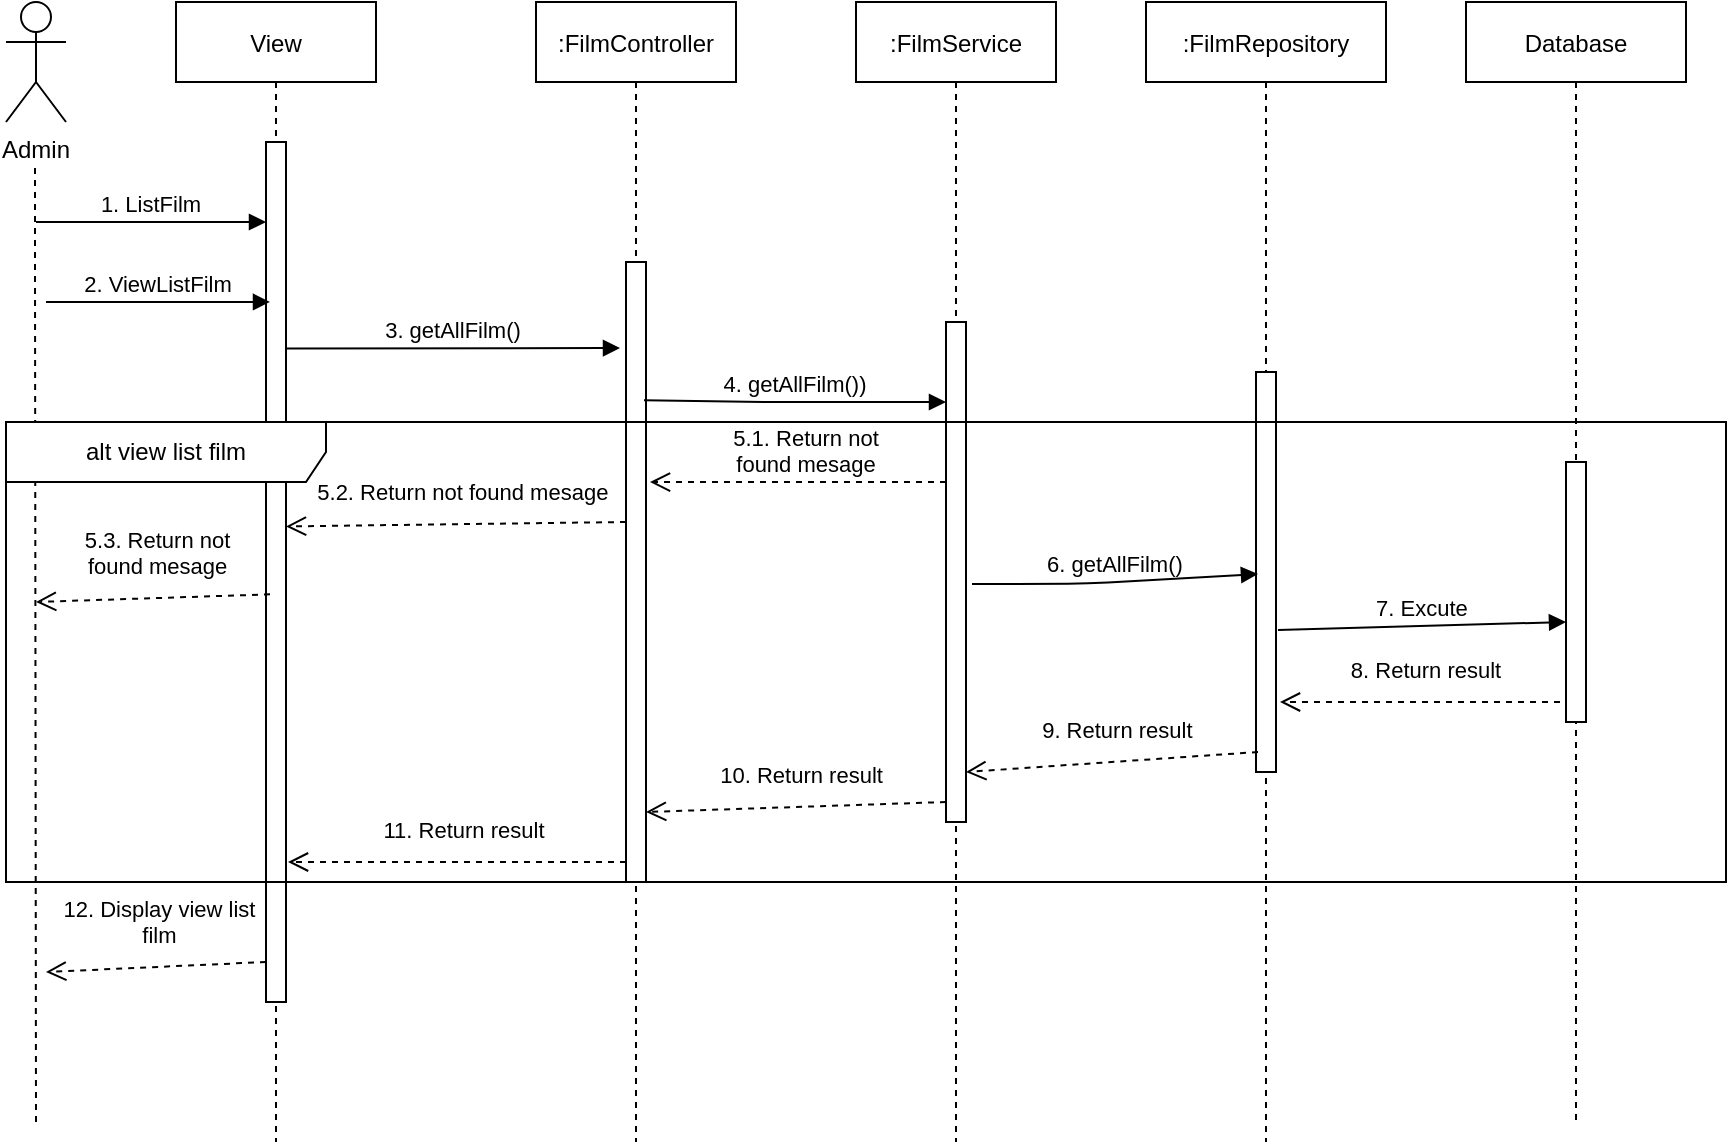 <mxfile version="14.9.0" type="device" pages="3"><diagram id="VGHnO8Fe7ZHo4uM4WWJl" name="Page-1"><mxGraphModel dx="1513" dy="737" grid="1" gridSize="10" guides="1" tooltips="1" connect="1" arrows="1" fold="1" page="1" pageScale="1" pageWidth="827" pageHeight="1169" math="0" shadow="0"><root><mxCell id="0"/><mxCell id="1" parent="0"/><mxCell id="k5KlxT61bmvbkfOIbVZ8-1" value="View" style="shape=umlLifeline;perimeter=lifelinePerimeter;container=1;collapsible=0;recursiveResize=0;rounded=0;shadow=0;strokeWidth=1;" vertex="1" parent="1"><mxGeometry x="265" y="70" width="100" height="570" as="geometry"/></mxCell><mxCell id="k5KlxT61bmvbkfOIbVZ8-2" value="" style="points=[];perimeter=orthogonalPerimeter;rounded=0;shadow=0;strokeWidth=1;" vertex="1" parent="k5KlxT61bmvbkfOIbVZ8-1"><mxGeometry x="45" y="70" width="10" height="430" as="geometry"/></mxCell><mxCell id="k5KlxT61bmvbkfOIbVZ8-3" value=":FilmController" style="shape=umlLifeline;perimeter=lifelinePerimeter;container=1;collapsible=0;recursiveResize=0;rounded=0;shadow=0;strokeWidth=1;" vertex="1" parent="1"><mxGeometry x="445" y="70" width="100" height="570" as="geometry"/></mxCell><mxCell id="k5KlxT61bmvbkfOIbVZ8-4" value="" style="points=[];perimeter=orthogonalPerimeter;rounded=0;shadow=0;strokeWidth=1;" vertex="1" parent="k5KlxT61bmvbkfOIbVZ8-3"><mxGeometry x="45" y="130" width="10" height="310" as="geometry"/></mxCell><mxCell id="k5KlxT61bmvbkfOIbVZ8-5" value="3. getAllFilm()" style="verticalAlign=bottom;endArrow=block;shadow=0;strokeWidth=1;exitX=1;exitY=0.24;exitDx=0;exitDy=0;exitPerimeter=0;" edge="1" parent="1" source="k5KlxT61bmvbkfOIbVZ8-2"><mxGeometry relative="1" as="geometry"><mxPoint x="420" y="150" as="sourcePoint"/><mxPoint x="487" y="243" as="targetPoint"/><Array as="points"/></mxGeometry></mxCell><mxCell id="k5KlxT61bmvbkfOIbVZ8-6" value=":FilmService" style="shape=umlLifeline;perimeter=lifelinePerimeter;container=1;collapsible=0;recursiveResize=0;rounded=0;shadow=0;strokeWidth=1;" vertex="1" parent="1"><mxGeometry x="605" y="70" width="100" height="570" as="geometry"/></mxCell><mxCell id="k5KlxT61bmvbkfOIbVZ8-7" value="" style="points=[];perimeter=orthogonalPerimeter;rounded=0;shadow=0;strokeWidth=1;" vertex="1" parent="k5KlxT61bmvbkfOIbVZ8-6"><mxGeometry x="45" y="160" width="10" height="250" as="geometry"/></mxCell><mxCell id="k5KlxT61bmvbkfOIbVZ8-8" value=":FilmRepository" style="shape=umlLifeline;perimeter=lifelinePerimeter;container=1;collapsible=0;recursiveResize=0;rounded=0;shadow=0;strokeWidth=1;" vertex="1" parent="1"><mxGeometry x="750" y="70" width="120" height="570" as="geometry"/></mxCell><mxCell id="k5KlxT61bmvbkfOIbVZ8-9" value="" style="points=[];perimeter=orthogonalPerimeter;rounded=0;shadow=0;strokeWidth=1;" vertex="1" parent="k5KlxT61bmvbkfOIbVZ8-8"><mxGeometry x="55" y="185" width="10" height="200" as="geometry"/></mxCell><mxCell id="k5KlxT61bmvbkfOIbVZ8-10" value="Database" style="shape=umlLifeline;perimeter=lifelinePerimeter;container=1;collapsible=0;recursiveResize=0;rounded=0;shadow=0;strokeWidth=1;" vertex="1" parent="1"><mxGeometry x="910" y="70" width="110" height="560" as="geometry"/></mxCell><mxCell id="k5KlxT61bmvbkfOIbVZ8-11" value="" style="points=[];perimeter=orthogonalPerimeter;rounded=0;shadow=0;strokeWidth=1;" vertex="1" parent="k5KlxT61bmvbkfOIbVZ8-10"><mxGeometry x="50" y="230" width="10" height="130" as="geometry"/></mxCell><mxCell id="k5KlxT61bmvbkfOIbVZ8-12" value="Admin" style="shape=umlActor;verticalLabelPosition=bottom;verticalAlign=top;outlineConnect=0;" vertex="1" parent="1"><mxGeometry x="180" y="70" width="30" height="60" as="geometry"/></mxCell><mxCell id="k5KlxT61bmvbkfOIbVZ8-13" value="" style="endArrow=none;dashed=1;html=1;strokeWidth=1;" edge="1" parent="1"><mxGeometry width="50" height="50" relative="1" as="geometry"><mxPoint x="195" y="630" as="sourcePoint"/><mxPoint x="194.5" y="150" as="targetPoint"/><Array as="points"><mxPoint x="194.5" y="200"/></Array></mxGeometry></mxCell><mxCell id="k5KlxT61bmvbkfOIbVZ8-14" value="1. ListFilm" style="verticalAlign=bottom;endArrow=block;shadow=0;strokeWidth=1;" edge="1" parent="1"><mxGeometry relative="1" as="geometry"><mxPoint x="195" y="180.0" as="sourcePoint"/><mxPoint x="310" y="180" as="targetPoint"/></mxGeometry></mxCell><mxCell id="k5KlxT61bmvbkfOIbVZ8-15" value="2. ViewListFilm" style="verticalAlign=bottom;endArrow=block;shadow=0;strokeWidth=1;entryX=0.2;entryY=0.186;entryDx=0;entryDy=0;entryPerimeter=0;" edge="1" parent="1" target="k5KlxT61bmvbkfOIbVZ8-2"><mxGeometry relative="1" as="geometry"><mxPoint x="200" y="220" as="sourcePoint"/><mxPoint x="315" y="219.5" as="targetPoint"/></mxGeometry></mxCell><mxCell id="k5KlxT61bmvbkfOIbVZ8-16" value="4. getAllFilm())" style="verticalAlign=bottom;endArrow=block;shadow=0;strokeWidth=1;exitX=0.9;exitY=0.223;exitDx=0;exitDy=0;exitPerimeter=0;" edge="1" parent="1" source="k5KlxT61bmvbkfOIbVZ8-4" target="k5KlxT61bmvbkfOIbVZ8-7"><mxGeometry relative="1" as="geometry"><mxPoint x="510" y="270" as="sourcePoint"/><mxPoint x="650" y="271" as="targetPoint"/><Array as="points"><mxPoint x="560" y="270"/></Array></mxGeometry></mxCell><mxCell id="k5KlxT61bmvbkfOIbVZ8-17" value="5.1. Return not &#10;found mesage" style="verticalAlign=bottom;endArrow=open;dashed=1;endSize=8;shadow=0;strokeWidth=1;entryX=1.2;entryY=0.355;entryDx=0;entryDy=0;entryPerimeter=0;" edge="1" parent="1" source="k5KlxT61bmvbkfOIbVZ8-7" target="k5KlxT61bmvbkfOIbVZ8-4"><mxGeometry x="-0.054" relative="1" as="geometry"><mxPoint x="480" y="320" as="targetPoint"/><mxPoint x="630" y="310" as="sourcePoint"/><Array as="points"><mxPoint x="550" y="310"/></Array><mxPoint as="offset"/></mxGeometry></mxCell><mxCell id="k5KlxT61bmvbkfOIbVZ8-18" value="5.2. Return not found mesage" style="verticalAlign=bottom;endArrow=open;dashed=1;endSize=8;shadow=0;strokeWidth=1;entryX=1;entryY=0.447;entryDx=0;entryDy=0;entryPerimeter=0;exitX=-0.1;exitY=0.692;exitDx=0;exitDy=0;exitPerimeter=0;" edge="1" parent="1" target="k5KlxT61bmvbkfOIbVZ8-2"><mxGeometry x="-0.041" y="-7" relative="1" as="geometry"><mxPoint x="340" y="332.14" as="targetPoint"/><mxPoint x="490" y="330" as="sourcePoint"/><Array as="points"/><mxPoint as="offset"/></mxGeometry></mxCell><mxCell id="k5KlxT61bmvbkfOIbVZ8-19" value="5.3. Return not &#10;found mesage" style="verticalAlign=bottom;endArrow=open;dashed=1;endSize=8;shadow=0;strokeWidth=1;exitX=0.2;exitY=0.526;exitDx=0;exitDy=0;exitPerimeter=0;" edge="1" parent="1" source="k5KlxT61bmvbkfOIbVZ8-2"><mxGeometry x="-0.041" y="-7" relative="1" as="geometry"><mxPoint x="195" y="370" as="targetPoint"/><mxPoint x="365" y="360" as="sourcePoint"/><Array as="points"/><mxPoint as="offset"/></mxGeometry></mxCell><mxCell id="k5KlxT61bmvbkfOIbVZ8-20" value="6. getAllFilm()" style="verticalAlign=bottom;endArrow=block;shadow=0;strokeWidth=1;exitX=1.3;exitY=0.524;exitDx=0;exitDy=0;exitPerimeter=0;entryX=0.1;entryY=0.505;entryDx=0;entryDy=0;entryPerimeter=0;" edge="1" parent="1" source="k5KlxT61bmvbkfOIbVZ8-7" target="k5KlxT61bmvbkfOIbVZ8-9"><mxGeometry relative="1" as="geometry"><mxPoint x="660" y="360" as="sourcePoint"/><mxPoint x="790" y="361" as="targetPoint"/><Array as="points"><mxPoint x="721" y="360.87"/></Array></mxGeometry></mxCell><mxCell id="k5KlxT61bmvbkfOIbVZ8-21" value="7. Excute" style="verticalAlign=bottom;endArrow=block;shadow=0;strokeWidth=1;exitX=1.1;exitY=0.645;exitDx=0;exitDy=0;exitPerimeter=0;" edge="1" parent="1" source="k5KlxT61bmvbkfOIbVZ8-9"><mxGeometry relative="1" as="geometry"><mxPoint x="840" y="370" as="sourcePoint"/><mxPoint x="960" y="380" as="targetPoint"/><Array as="points"/></mxGeometry></mxCell><mxCell id="k5KlxT61bmvbkfOIbVZ8-22" value="8. Return result" style="verticalAlign=bottom;endArrow=open;dashed=1;endSize=8;shadow=0;strokeWidth=1;exitX=0.2;exitY=0.526;exitDx=0;exitDy=0;exitPerimeter=0;entryX=1.2;entryY=0.825;entryDx=0;entryDy=0;entryPerimeter=0;" edge="1" parent="1" target="k5KlxT61bmvbkfOIbVZ8-9"><mxGeometry x="-0.041" y="-7" relative="1" as="geometry"><mxPoint x="810" y="424" as="targetPoint"/><mxPoint x="957" y="420" as="sourcePoint"/><Array as="points"/><mxPoint as="offset"/></mxGeometry></mxCell><mxCell id="k5KlxT61bmvbkfOIbVZ8-23" value="9. Return result" style="verticalAlign=bottom;endArrow=open;dashed=1;endSize=8;shadow=0;strokeWidth=1;entryX=1.2;entryY=0.825;entryDx=0;entryDy=0;entryPerimeter=0;exitX=0.1;exitY=0.95;exitDx=0;exitDy=0;exitPerimeter=0;" edge="1" parent="1" source="k5KlxT61bmvbkfOIbVZ8-9"><mxGeometry x="-0.041" y="-7" relative="1" as="geometry"><mxPoint x="660" y="455" as="targetPoint"/><mxPoint x="800" y="445" as="sourcePoint"/><Array as="points"/><mxPoint as="offset"/></mxGeometry></mxCell><mxCell id="k5KlxT61bmvbkfOIbVZ8-24" value="10. Return result" style="verticalAlign=bottom;endArrow=open;dashed=1;endSize=8;shadow=0;strokeWidth=1;exitX=0.2;exitY=0.526;exitDx=0;exitDy=0;exitPerimeter=0;entryX=1.2;entryY=0.825;entryDx=0;entryDy=0;entryPerimeter=0;" edge="1" parent="1"><mxGeometry x="-0.041" y="-7" relative="1" as="geometry"><mxPoint x="500" y="475" as="targetPoint"/><mxPoint x="650" y="470" as="sourcePoint"/><Array as="points"/><mxPoint as="offset"/></mxGeometry></mxCell><mxCell id="k5KlxT61bmvbkfOIbVZ8-25" value="11. Return result" style="verticalAlign=bottom;endArrow=open;dashed=1;endSize=8;shadow=0;strokeWidth=1;exitX=0.2;exitY=0.526;exitDx=0;exitDy=0;exitPerimeter=0;" edge="1" parent="1"><mxGeometry x="-0.041" y="-7" relative="1" as="geometry"><mxPoint x="321" y="500" as="targetPoint"/><mxPoint x="490" y="500" as="sourcePoint"/><Array as="points"/><mxPoint as="offset"/></mxGeometry></mxCell><mxCell id="k5KlxT61bmvbkfOIbVZ8-26" value="12. Display view list&#10;film" style="verticalAlign=bottom;endArrow=open;dashed=1;endSize=8;shadow=0;strokeWidth=1;entryX=1.2;entryY=0.825;entryDx=0;entryDy=0;entryPerimeter=0;" edge="1" parent="1"><mxGeometry x="-0.041" y="-7" relative="1" as="geometry"><mxPoint x="200" y="555" as="targetPoint"/><mxPoint x="310" y="550" as="sourcePoint"/><Array as="points"/><mxPoint as="offset"/></mxGeometry></mxCell><mxCell id="k5KlxT61bmvbkfOIbVZ8-27" value="alt view list film" style="shape=umlFrame;whiteSpace=wrap;html=1;width=160;height=30;" vertex="1" parent="1"><mxGeometry x="180" y="280" width="860" height="230" as="geometry"/></mxCell></root></mxGraphModel></diagram><diagram id="uaMctZZbReDdCMI_pwsJ" name="Page-2"><mxGraphModel dx="1513" dy="737" grid="1" gridSize="10" guides="1" tooltips="1" connect="1" arrows="1" fold="1" page="1" pageScale="1" pageWidth="827" pageHeight="1169" math="0" shadow="0"><root><mxCell id="GU6g49HRokKmyT5Hf-gL-0"/><mxCell id="GU6g49HRokKmyT5Hf-gL-1" parent="GU6g49HRokKmyT5Hf-gL-0"/><mxCell id="GU6g49HRokKmyT5Hf-gL-2" value="View" style="shape=umlLifeline;perimeter=lifelinePerimeter;container=1;collapsible=0;recursiveResize=0;rounded=0;shadow=0;strokeWidth=1;" vertex="1" parent="GU6g49HRokKmyT5Hf-gL-1"><mxGeometry x="290" y="70" width="100" height="570" as="geometry"/></mxCell><mxCell id="GU6g49HRokKmyT5Hf-gL-3" value="" style="points=[];perimeter=orthogonalPerimeter;rounded=0;shadow=0;strokeWidth=1;" vertex="1" parent="GU6g49HRokKmyT5Hf-gL-2"><mxGeometry x="45" y="70" width="10" height="430" as="geometry"/></mxCell><mxCell id="GU6g49HRokKmyT5Hf-gL-4" value=":FilmController" style="shape=umlLifeline;perimeter=lifelinePerimeter;container=1;collapsible=0;recursiveResize=0;rounded=0;shadow=0;strokeWidth=1;" vertex="1" parent="GU6g49HRokKmyT5Hf-gL-1"><mxGeometry x="445" y="70" width="100" height="570" as="geometry"/></mxCell><mxCell id="GU6g49HRokKmyT5Hf-gL-5" value="" style="points=[];perimeter=orthogonalPerimeter;rounded=0;shadow=0;strokeWidth=1;" vertex="1" parent="GU6g49HRokKmyT5Hf-gL-4"><mxGeometry x="45" y="130" width="10" height="310" as="geometry"/></mxCell><mxCell id="GU6g49HRokKmyT5Hf-gL-6" value="3. updateFilm()" style="verticalAlign=bottom;endArrow=block;shadow=0;strokeWidth=1;exitX=1;exitY=0.24;exitDx=0;exitDy=0;exitPerimeter=0;" edge="1" parent="GU6g49HRokKmyT5Hf-gL-1" source="GU6g49HRokKmyT5Hf-gL-3"><mxGeometry relative="1" as="geometry"><mxPoint x="420" y="150" as="sourcePoint"/><mxPoint x="487" y="243" as="targetPoint"/><Array as="points"/></mxGeometry></mxCell><mxCell id="GU6g49HRokKmyT5Hf-gL-7" value=":FilmService" style="shape=umlLifeline;perimeter=lifelinePerimeter;container=1;collapsible=0;recursiveResize=0;rounded=0;shadow=0;strokeWidth=1;" vertex="1" parent="GU6g49HRokKmyT5Hf-gL-1"><mxGeometry x="605" y="70" width="100" height="570" as="geometry"/></mxCell><mxCell id="GU6g49HRokKmyT5Hf-gL-8" value="" style="points=[];perimeter=orthogonalPerimeter;rounded=0;shadow=0;strokeWidth=1;" vertex="1" parent="GU6g49HRokKmyT5Hf-gL-7"><mxGeometry x="45" y="160" width="10" height="250" as="geometry"/></mxCell><mxCell id="GU6g49HRokKmyT5Hf-gL-9" value=":FilmRepository" style="shape=umlLifeline;perimeter=lifelinePerimeter;container=1;collapsible=0;recursiveResize=0;rounded=0;shadow=0;strokeWidth=1;" vertex="1" parent="GU6g49HRokKmyT5Hf-gL-1"><mxGeometry x="750" y="70" width="120" height="570" as="geometry"/></mxCell><mxCell id="GU6g49HRokKmyT5Hf-gL-10" value="" style="points=[];perimeter=orthogonalPerimeter;rounded=0;shadow=0;strokeWidth=1;" vertex="1" parent="GU6g49HRokKmyT5Hf-gL-9"><mxGeometry x="55" y="185" width="10" height="200" as="geometry"/></mxCell><mxCell id="GU6g49HRokKmyT5Hf-gL-11" value="Database" style="shape=umlLifeline;perimeter=lifelinePerimeter;container=1;collapsible=0;recursiveResize=0;rounded=0;shadow=0;strokeWidth=1;" vertex="1" parent="GU6g49HRokKmyT5Hf-gL-1"><mxGeometry x="910" y="70" width="110" height="560" as="geometry"/></mxCell><mxCell id="GU6g49HRokKmyT5Hf-gL-12" value="" style="points=[];perimeter=orthogonalPerimeter;rounded=0;shadow=0;strokeWidth=1;" vertex="1" parent="GU6g49HRokKmyT5Hf-gL-11"><mxGeometry x="50" y="230" width="10" height="130" as="geometry"/></mxCell><mxCell id="GU6g49HRokKmyT5Hf-gL-13" value="Admin" style="shape=umlActor;verticalLabelPosition=bottom;verticalAlign=top;outlineConnect=0;" vertex="1" parent="GU6g49HRokKmyT5Hf-gL-1"><mxGeometry x="180" y="70" width="30" height="60" as="geometry"/></mxCell><mxCell id="GU6g49HRokKmyT5Hf-gL-14" value="" style="endArrow=none;dashed=1;html=1;strokeWidth=1;" edge="1" parent="GU6g49HRokKmyT5Hf-gL-1"><mxGeometry width="50" height="50" relative="1" as="geometry"><mxPoint x="195" y="630" as="sourcePoint"/><mxPoint x="194.5" y="150" as="targetPoint"/><Array as="points"><mxPoint x="194.5" y="200"/></Array></mxGeometry></mxCell><mxCell id="GU6g49HRokKmyT5Hf-gL-15" value="1. UpdateFilm" style="verticalAlign=bottom;endArrow=block;shadow=0;strokeWidth=1;entryX=0.2;entryY=0.098;entryDx=0;entryDy=0;entryPerimeter=0;" edge="1" parent="GU6g49HRokKmyT5Hf-gL-1" target="GU6g49HRokKmyT5Hf-gL-3"><mxGeometry relative="1" as="geometry"><mxPoint x="195" y="180.0" as="sourcePoint"/><mxPoint x="300" y="181" as="targetPoint"/></mxGeometry></mxCell><mxCell id="GU6g49HRokKmyT5Hf-gL-16" value="2. Button &quot;Xác nhận&quot;" style="verticalAlign=bottom;endArrow=block;shadow=0;strokeWidth=1;entryX=0.2;entryY=0.186;entryDx=0;entryDy=0;entryPerimeter=0;" edge="1" parent="GU6g49HRokKmyT5Hf-gL-1" target="GU6g49HRokKmyT5Hf-gL-3"><mxGeometry relative="1" as="geometry"><mxPoint x="200" y="220" as="sourcePoint"/><mxPoint x="315" y="219.5" as="targetPoint"/></mxGeometry></mxCell><mxCell id="GU6g49HRokKmyT5Hf-gL-17" value="4. updateFilm()" style="verticalAlign=bottom;endArrow=block;shadow=0;strokeWidth=1;exitX=0.9;exitY=0.223;exitDx=0;exitDy=0;exitPerimeter=0;" edge="1" parent="GU6g49HRokKmyT5Hf-gL-1" source="GU6g49HRokKmyT5Hf-gL-5" target="GU6g49HRokKmyT5Hf-gL-8"><mxGeometry relative="1" as="geometry"><mxPoint x="510" y="270" as="sourcePoint"/><mxPoint x="650" y="271" as="targetPoint"/><Array as="points"><mxPoint x="560" y="270"/></Array></mxGeometry></mxCell><mxCell id="GU6g49HRokKmyT5Hf-gL-18" value="5.1. Return invalid view" style="verticalAlign=bottom;endArrow=open;dashed=1;endSize=8;shadow=0;strokeWidth=1;entryX=1.2;entryY=0.355;entryDx=0;entryDy=0;entryPerimeter=0;" edge="1" parent="GU6g49HRokKmyT5Hf-gL-1" source="GU6g49HRokKmyT5Hf-gL-8" target="GU6g49HRokKmyT5Hf-gL-5"><mxGeometry x="-0.054" relative="1" as="geometry"><mxPoint x="480" y="320" as="targetPoint"/><mxPoint x="630" y="310" as="sourcePoint"/><Array as="points"><mxPoint x="550" y="310"/></Array><mxPoint as="offset"/></mxGeometry></mxCell><mxCell id="GU6g49HRokKmyT5Hf-gL-19" value="5.2. Return invalid view" style="verticalAlign=bottom;endArrow=open;dashed=1;endSize=8;shadow=0;strokeWidth=1;entryX=1;entryY=0.447;entryDx=0;entryDy=0;entryPerimeter=0;exitX=-0.1;exitY=0.692;exitDx=0;exitDy=0;exitPerimeter=0;" edge="1" parent="GU6g49HRokKmyT5Hf-gL-1" target="GU6g49HRokKmyT5Hf-gL-3"><mxGeometry x="-0.041" y="-7" relative="1" as="geometry"><mxPoint x="340" y="332.14" as="targetPoint"/><mxPoint x="490" y="330" as="sourcePoint"/><Array as="points"/><mxPoint as="offset"/></mxGeometry></mxCell><mxCell id="GU6g49HRokKmyT5Hf-gL-20" value="5.3. Return invalid view" style="verticalAlign=bottom;endArrow=open;dashed=1;endSize=8;shadow=0;strokeWidth=1;exitX=0.2;exitY=0.526;exitDx=0;exitDy=0;exitPerimeter=0;" edge="1" parent="GU6g49HRokKmyT5Hf-gL-1" source="GU6g49HRokKmyT5Hf-gL-3"><mxGeometry x="-0.041" y="-7" relative="1" as="geometry"><mxPoint x="195" y="370" as="targetPoint"/><mxPoint x="365" y="360" as="sourcePoint"/><Array as="points"/><mxPoint as="offset"/></mxGeometry></mxCell><mxCell id="GU6g49HRokKmyT5Hf-gL-21" value="6. updateFilm()" style="verticalAlign=bottom;endArrow=block;shadow=0;strokeWidth=1;exitX=1.3;exitY=0.524;exitDx=0;exitDy=0;exitPerimeter=0;entryX=0.1;entryY=0.505;entryDx=0;entryDy=0;entryPerimeter=0;" edge="1" parent="GU6g49HRokKmyT5Hf-gL-1" source="GU6g49HRokKmyT5Hf-gL-8" target="GU6g49HRokKmyT5Hf-gL-10"><mxGeometry relative="1" as="geometry"><mxPoint x="660" y="360" as="sourcePoint"/><mxPoint x="790" y="361" as="targetPoint"/><Array as="points"><mxPoint x="721" y="360.87"/></Array></mxGeometry></mxCell><mxCell id="GU6g49HRokKmyT5Hf-gL-22" value="7. Excute" style="verticalAlign=bottom;endArrow=block;shadow=0;strokeWidth=1;exitX=1.1;exitY=0.645;exitDx=0;exitDy=0;exitPerimeter=0;" edge="1" parent="GU6g49HRokKmyT5Hf-gL-1" source="GU6g49HRokKmyT5Hf-gL-10"><mxGeometry relative="1" as="geometry"><mxPoint x="840" y="370" as="sourcePoint"/><mxPoint x="960" y="380" as="targetPoint"/><Array as="points"/></mxGeometry></mxCell><mxCell id="GU6g49HRokKmyT5Hf-gL-23" value="8. Return result" style="verticalAlign=bottom;endArrow=open;dashed=1;endSize=8;shadow=0;strokeWidth=1;exitX=0.2;exitY=0.526;exitDx=0;exitDy=0;exitPerimeter=0;entryX=1.2;entryY=0.825;entryDx=0;entryDy=0;entryPerimeter=0;" edge="1" parent="GU6g49HRokKmyT5Hf-gL-1" target="GU6g49HRokKmyT5Hf-gL-10"><mxGeometry x="-0.041" y="-7" relative="1" as="geometry"><mxPoint x="810" y="424" as="targetPoint"/><mxPoint x="957" y="420" as="sourcePoint"/><Array as="points"/><mxPoint as="offset"/></mxGeometry></mxCell><mxCell id="GU6g49HRokKmyT5Hf-gL-24" value="9. Return result" style="verticalAlign=bottom;endArrow=open;dashed=1;endSize=8;shadow=0;strokeWidth=1;entryX=1.2;entryY=0.825;entryDx=0;entryDy=0;entryPerimeter=0;exitX=0.1;exitY=0.95;exitDx=0;exitDy=0;exitPerimeter=0;" edge="1" parent="GU6g49HRokKmyT5Hf-gL-1" source="GU6g49HRokKmyT5Hf-gL-10"><mxGeometry x="-0.041" y="-7" relative="1" as="geometry"><mxPoint x="660" y="455" as="targetPoint"/><mxPoint x="800" y="445" as="sourcePoint"/><Array as="points"/><mxPoint as="offset"/></mxGeometry></mxCell><mxCell id="GU6g49HRokKmyT5Hf-gL-25" value="10. Return result" style="verticalAlign=bottom;endArrow=open;dashed=1;endSize=8;shadow=0;strokeWidth=1;exitX=0.2;exitY=0.526;exitDx=0;exitDy=0;exitPerimeter=0;entryX=1.2;entryY=0.825;entryDx=0;entryDy=0;entryPerimeter=0;" edge="1" parent="GU6g49HRokKmyT5Hf-gL-1"><mxGeometry x="-0.041" y="-7" relative="1" as="geometry"><mxPoint x="500" y="475" as="targetPoint"/><mxPoint x="650" y="470" as="sourcePoint"/><Array as="points"/><mxPoint as="offset"/></mxGeometry></mxCell><mxCell id="GU6g49HRokKmyT5Hf-gL-26" value="11. Return result" style="verticalAlign=bottom;endArrow=open;dashed=1;endSize=8;shadow=0;strokeWidth=1;exitX=0.2;exitY=0.526;exitDx=0;exitDy=0;exitPerimeter=0;entryX=1.2;entryY=0.842;entryDx=0;entryDy=0;entryPerimeter=0;" edge="1" parent="GU6g49HRokKmyT5Hf-gL-1" target="GU6g49HRokKmyT5Hf-gL-3"><mxGeometry x="-0.041" y="-7" relative="1" as="geometry"><mxPoint x="350" y="500" as="targetPoint"/><mxPoint x="490" y="500" as="sourcePoint"/><Array as="points"/><mxPoint as="offset"/></mxGeometry></mxCell><mxCell id="GU6g49HRokKmyT5Hf-gL-27" value="12. Display message &#10;update" style="verticalAlign=bottom;endArrow=open;dashed=1;endSize=8;shadow=0;strokeWidth=1;entryX=1.2;entryY=0.825;entryDx=0;entryDy=0;entryPerimeter=0;exitX=0.5;exitY=0.953;exitDx=0;exitDy=0;exitPerimeter=0;" edge="1" parent="GU6g49HRokKmyT5Hf-gL-1" source="GU6g49HRokKmyT5Hf-gL-3"><mxGeometry x="-0.093" y="-2" relative="1" as="geometry"><mxPoint x="200" y="555" as="targetPoint"/><mxPoint x="330" y="550" as="sourcePoint"/><Array as="points"/><mxPoint as="offset"/></mxGeometry></mxCell><mxCell id="GU6g49HRokKmyT5Hf-gL-28" value="alt update film" style="shape=umlFrame;whiteSpace=wrap;html=1;width=160;height=30;" vertex="1" parent="GU6g49HRokKmyT5Hf-gL-1"><mxGeometry x="170" y="280" width="860" height="300" as="geometry"/></mxCell></root></mxGraphModel></diagram><diagram id="eqi_UqLPmFocx6ZzRbQ8" name="Page-3"><mxGraphModel dx="1513" dy="737" grid="1" gridSize="10" guides="1" tooltips="1" connect="1" arrows="1" fold="1" page="1" pageScale="1" pageWidth="827" pageHeight="1169" math="0" shadow="0"><root><mxCell id="7ZI5_l-5ehq_WlV3opWo-0"/><mxCell id="7ZI5_l-5ehq_WlV3opWo-1" parent="7ZI5_l-5ehq_WlV3opWo-0"/><mxCell id="7ZI5_l-5ehq_WlV3opWo-2" value="View" style="shape=umlLifeline;perimeter=lifelinePerimeter;container=1;collapsible=0;recursiveResize=0;rounded=0;shadow=0;strokeWidth=1;" vertex="1" parent="7ZI5_l-5ehq_WlV3opWo-1"><mxGeometry x="290" y="70" width="100" height="570" as="geometry"/></mxCell><mxCell id="7ZI5_l-5ehq_WlV3opWo-3" value="" style="points=[];perimeter=orthogonalPerimeter;rounded=0;shadow=0;strokeWidth=1;" vertex="1" parent="7ZI5_l-5ehq_WlV3opWo-2"><mxGeometry x="45" y="70" width="10" height="430" as="geometry"/></mxCell><mxCell id="7ZI5_l-5ehq_WlV3opWo-4" value=":FilmController" style="shape=umlLifeline;perimeter=lifelinePerimeter;container=1;collapsible=0;recursiveResize=0;rounded=0;shadow=0;strokeWidth=1;" vertex="1" parent="7ZI5_l-5ehq_WlV3opWo-1"><mxGeometry x="445" y="70" width="100" height="570" as="geometry"/></mxCell><mxCell id="7ZI5_l-5ehq_WlV3opWo-5" value="" style="points=[];perimeter=orthogonalPerimeter;rounded=0;shadow=0;strokeWidth=1;" vertex="1" parent="7ZI5_l-5ehq_WlV3opWo-4"><mxGeometry x="45" y="130" width="10" height="310" as="geometry"/></mxCell><mxCell id="7ZI5_l-5ehq_WlV3opWo-6" value="3. createFilm()" style="verticalAlign=bottom;endArrow=block;shadow=0;strokeWidth=1;exitX=1;exitY=0.24;exitDx=0;exitDy=0;exitPerimeter=0;" edge="1" parent="7ZI5_l-5ehq_WlV3opWo-1" source="7ZI5_l-5ehq_WlV3opWo-3"><mxGeometry relative="1" as="geometry"><mxPoint x="420" y="150" as="sourcePoint"/><mxPoint x="487" y="243" as="targetPoint"/><Array as="points"/></mxGeometry></mxCell><mxCell id="7ZI5_l-5ehq_WlV3opWo-7" value=":FilmService" style="shape=umlLifeline;perimeter=lifelinePerimeter;container=1;collapsible=0;recursiveResize=0;rounded=0;shadow=0;strokeWidth=1;" vertex="1" parent="7ZI5_l-5ehq_WlV3opWo-1"><mxGeometry x="605" y="70" width="100" height="570" as="geometry"/></mxCell><mxCell id="7ZI5_l-5ehq_WlV3opWo-8" value="" style="points=[];perimeter=orthogonalPerimeter;rounded=0;shadow=0;strokeWidth=1;" vertex="1" parent="7ZI5_l-5ehq_WlV3opWo-7"><mxGeometry x="45" y="160" width="10" height="250" as="geometry"/></mxCell><mxCell id="7ZI5_l-5ehq_WlV3opWo-9" value=":FilmRepository" style="shape=umlLifeline;perimeter=lifelinePerimeter;container=1;collapsible=0;recursiveResize=0;rounded=0;shadow=0;strokeWidth=1;" vertex="1" parent="7ZI5_l-5ehq_WlV3opWo-1"><mxGeometry x="750" y="70" width="120" height="570" as="geometry"/></mxCell><mxCell id="7ZI5_l-5ehq_WlV3opWo-10" value="" style="points=[];perimeter=orthogonalPerimeter;rounded=0;shadow=0;strokeWidth=1;" vertex="1" parent="7ZI5_l-5ehq_WlV3opWo-9"><mxGeometry x="55" y="185" width="10" height="200" as="geometry"/></mxCell><mxCell id="7ZI5_l-5ehq_WlV3opWo-11" value="Database" style="shape=umlLifeline;perimeter=lifelinePerimeter;container=1;collapsible=0;recursiveResize=0;rounded=0;shadow=0;strokeWidth=1;" vertex="1" parent="7ZI5_l-5ehq_WlV3opWo-1"><mxGeometry x="910" y="70" width="110" height="560" as="geometry"/></mxCell><mxCell id="7ZI5_l-5ehq_WlV3opWo-12" value="" style="points=[];perimeter=orthogonalPerimeter;rounded=0;shadow=0;strokeWidth=1;" vertex="1" parent="7ZI5_l-5ehq_WlV3opWo-11"><mxGeometry x="50" y="230" width="10" height="130" as="geometry"/></mxCell><mxCell id="7ZI5_l-5ehq_WlV3opWo-13" value="Admin" style="shape=umlActor;verticalLabelPosition=bottom;verticalAlign=top;outlineConnect=0;" vertex="1" parent="7ZI5_l-5ehq_WlV3opWo-1"><mxGeometry x="180" y="70" width="30" height="60" as="geometry"/></mxCell><mxCell id="7ZI5_l-5ehq_WlV3opWo-14" value="" style="endArrow=none;dashed=1;html=1;strokeWidth=1;" edge="1" parent="7ZI5_l-5ehq_WlV3opWo-1"><mxGeometry width="50" height="50" relative="1" as="geometry"><mxPoint x="195" y="630" as="sourcePoint"/><mxPoint x="194.5" y="150" as="targetPoint"/><Array as="points"><mxPoint x="194.5" y="200"/></Array></mxGeometry></mxCell><mxCell id="7ZI5_l-5ehq_WlV3opWo-15" value="1. CreateFilm" style="verticalAlign=bottom;endArrow=block;shadow=0;strokeWidth=1;entryX=0.2;entryY=0.098;entryDx=0;entryDy=0;entryPerimeter=0;" edge="1" parent="7ZI5_l-5ehq_WlV3opWo-1" target="7ZI5_l-5ehq_WlV3opWo-3"><mxGeometry relative="1" as="geometry"><mxPoint x="195" y="180.0" as="sourcePoint"/><mxPoint x="300" y="181" as="targetPoint"/></mxGeometry></mxCell><mxCell id="7ZI5_l-5ehq_WlV3opWo-16" value="2. Button &quot;Tạo mới&quot;" style="verticalAlign=bottom;endArrow=block;shadow=0;strokeWidth=1;entryX=0.2;entryY=0.186;entryDx=0;entryDy=0;entryPerimeter=0;" edge="1" parent="7ZI5_l-5ehq_WlV3opWo-1" target="7ZI5_l-5ehq_WlV3opWo-3"><mxGeometry relative="1" as="geometry"><mxPoint x="200" y="220" as="sourcePoint"/><mxPoint x="315" y="219.5" as="targetPoint"/></mxGeometry></mxCell><mxCell id="7ZI5_l-5ehq_WlV3opWo-17" value="4. createFilm()" style="verticalAlign=bottom;endArrow=block;shadow=0;strokeWidth=1;exitX=0.9;exitY=0.223;exitDx=0;exitDy=0;exitPerimeter=0;" edge="1" parent="7ZI5_l-5ehq_WlV3opWo-1" source="7ZI5_l-5ehq_WlV3opWo-5" target="7ZI5_l-5ehq_WlV3opWo-8"><mxGeometry relative="1" as="geometry"><mxPoint x="510" y="270" as="sourcePoint"/><mxPoint x="650" y="271" as="targetPoint"/><Array as="points"><mxPoint x="560" y="270"/></Array></mxGeometry></mxCell><mxCell id="7ZI5_l-5ehq_WlV3opWo-18" value="5.1. Return invalid view" style="verticalAlign=bottom;endArrow=open;dashed=1;endSize=8;shadow=0;strokeWidth=1;entryX=1.2;entryY=0.355;entryDx=0;entryDy=0;entryPerimeter=0;" edge="1" parent="7ZI5_l-5ehq_WlV3opWo-1" source="7ZI5_l-5ehq_WlV3opWo-8" target="7ZI5_l-5ehq_WlV3opWo-5"><mxGeometry x="-0.054" relative="1" as="geometry"><mxPoint x="480" y="320" as="targetPoint"/><mxPoint x="630" y="310" as="sourcePoint"/><Array as="points"><mxPoint x="550" y="310"/></Array><mxPoint as="offset"/></mxGeometry></mxCell><mxCell id="7ZI5_l-5ehq_WlV3opWo-19" value="5.2. Return invalid view" style="verticalAlign=bottom;endArrow=open;dashed=1;endSize=8;shadow=0;strokeWidth=1;entryX=1;entryY=0.447;entryDx=0;entryDy=0;entryPerimeter=0;exitX=-0.1;exitY=0.692;exitDx=0;exitDy=0;exitPerimeter=0;" edge="1" parent="7ZI5_l-5ehq_WlV3opWo-1" target="7ZI5_l-5ehq_WlV3opWo-3"><mxGeometry x="-0.041" y="-7" relative="1" as="geometry"><mxPoint x="340" y="332.14" as="targetPoint"/><mxPoint x="490" y="330" as="sourcePoint"/><Array as="points"/><mxPoint as="offset"/></mxGeometry></mxCell><mxCell id="7ZI5_l-5ehq_WlV3opWo-20" value="5.3. Return invalid view" style="verticalAlign=bottom;endArrow=open;dashed=1;endSize=8;shadow=0;strokeWidth=1;exitX=0.2;exitY=0.526;exitDx=0;exitDy=0;exitPerimeter=0;" edge="1" parent="7ZI5_l-5ehq_WlV3opWo-1" source="7ZI5_l-5ehq_WlV3opWo-3"><mxGeometry x="-0.041" y="-7" relative="1" as="geometry"><mxPoint x="195" y="370" as="targetPoint"/><mxPoint x="365" y="360" as="sourcePoint"/><Array as="points"/><mxPoint as="offset"/></mxGeometry></mxCell><mxCell id="7ZI5_l-5ehq_WlV3opWo-21" value="6. createFilm()" style="verticalAlign=bottom;endArrow=block;shadow=0;strokeWidth=1;exitX=1.3;exitY=0.524;exitDx=0;exitDy=0;exitPerimeter=0;entryX=0.1;entryY=0.505;entryDx=0;entryDy=0;entryPerimeter=0;" edge="1" parent="7ZI5_l-5ehq_WlV3opWo-1" source="7ZI5_l-5ehq_WlV3opWo-8" target="7ZI5_l-5ehq_WlV3opWo-10"><mxGeometry relative="1" as="geometry"><mxPoint x="660" y="360" as="sourcePoint"/><mxPoint x="790" y="361" as="targetPoint"/><Array as="points"><mxPoint x="721" y="360.87"/></Array></mxGeometry></mxCell><mxCell id="7ZI5_l-5ehq_WlV3opWo-22" value="7. Excute" style="verticalAlign=bottom;endArrow=block;shadow=0;strokeWidth=1;exitX=1.1;exitY=0.645;exitDx=0;exitDy=0;exitPerimeter=0;" edge="1" parent="7ZI5_l-5ehq_WlV3opWo-1" source="7ZI5_l-5ehq_WlV3opWo-10"><mxGeometry relative="1" as="geometry"><mxPoint x="840" y="370" as="sourcePoint"/><mxPoint x="960" y="380" as="targetPoint"/><Array as="points"/></mxGeometry></mxCell><mxCell id="7ZI5_l-5ehq_WlV3opWo-23" value="8. Return result" style="verticalAlign=bottom;endArrow=open;dashed=1;endSize=8;shadow=0;strokeWidth=1;exitX=0.2;exitY=0.526;exitDx=0;exitDy=0;exitPerimeter=0;entryX=1.2;entryY=0.825;entryDx=0;entryDy=0;entryPerimeter=0;" edge="1" parent="7ZI5_l-5ehq_WlV3opWo-1" target="7ZI5_l-5ehq_WlV3opWo-10"><mxGeometry x="-0.041" y="-7" relative="1" as="geometry"><mxPoint x="810" y="424" as="targetPoint"/><mxPoint x="957" y="420" as="sourcePoint"/><Array as="points"/><mxPoint as="offset"/></mxGeometry></mxCell><mxCell id="7ZI5_l-5ehq_WlV3opWo-24" value="9. Return result" style="verticalAlign=bottom;endArrow=open;dashed=1;endSize=8;shadow=0;strokeWidth=1;entryX=1.2;entryY=0.825;entryDx=0;entryDy=0;entryPerimeter=0;exitX=0.1;exitY=0.95;exitDx=0;exitDy=0;exitPerimeter=0;" edge="1" parent="7ZI5_l-5ehq_WlV3opWo-1" source="7ZI5_l-5ehq_WlV3opWo-10"><mxGeometry x="-0.041" y="-7" relative="1" as="geometry"><mxPoint x="660" y="455" as="targetPoint"/><mxPoint x="800" y="445" as="sourcePoint"/><Array as="points"/><mxPoint as="offset"/></mxGeometry></mxCell><mxCell id="7ZI5_l-5ehq_WlV3opWo-25" value="10. Return result" style="verticalAlign=bottom;endArrow=open;dashed=1;endSize=8;shadow=0;strokeWidth=1;exitX=0.2;exitY=0.526;exitDx=0;exitDy=0;exitPerimeter=0;entryX=1.2;entryY=0.825;entryDx=0;entryDy=0;entryPerimeter=0;" edge="1" parent="7ZI5_l-5ehq_WlV3opWo-1"><mxGeometry x="-0.041" y="-7" relative="1" as="geometry"><mxPoint x="500" y="475" as="targetPoint"/><mxPoint x="650" y="470" as="sourcePoint"/><Array as="points"/><mxPoint as="offset"/></mxGeometry></mxCell><mxCell id="7ZI5_l-5ehq_WlV3opWo-26" value="11. Return result" style="verticalAlign=bottom;endArrow=open;dashed=1;endSize=8;shadow=0;strokeWidth=1;exitX=0.2;exitY=0.526;exitDx=0;exitDy=0;exitPerimeter=0;entryX=1.2;entryY=0.842;entryDx=0;entryDy=0;entryPerimeter=0;" edge="1" parent="7ZI5_l-5ehq_WlV3opWo-1" target="7ZI5_l-5ehq_WlV3opWo-3"><mxGeometry x="-0.041" y="-7" relative="1" as="geometry"><mxPoint x="350" y="500" as="targetPoint"/><mxPoint x="490" y="500" as="sourcePoint"/><Array as="points"/><mxPoint as="offset"/></mxGeometry></mxCell><mxCell id="7ZI5_l-5ehq_WlV3opWo-27" value="12. Display message &#10;create" style="verticalAlign=bottom;endArrow=open;dashed=1;endSize=8;shadow=0;strokeWidth=1;entryX=1.2;entryY=0.825;entryDx=0;entryDy=0;entryPerimeter=0;exitX=0.5;exitY=0.953;exitDx=0;exitDy=0;exitPerimeter=0;" edge="1" parent="7ZI5_l-5ehq_WlV3opWo-1" source="7ZI5_l-5ehq_WlV3opWo-3"><mxGeometry x="-0.093" y="-2" relative="1" as="geometry"><mxPoint x="200" y="555" as="targetPoint"/><mxPoint x="330" y="550" as="sourcePoint"/><Array as="points"/><mxPoint as="offset"/></mxGeometry></mxCell><mxCell id="7ZI5_l-5ehq_WlV3opWo-28" value="alt update film" style="shape=umlFrame;whiteSpace=wrap;html=1;width=160;height=30;" vertex="1" parent="7ZI5_l-5ehq_WlV3opWo-1"><mxGeometry x="170" y="285" width="860" height="300" as="geometry"/></mxCell></root></mxGraphModel></diagram></mxfile>